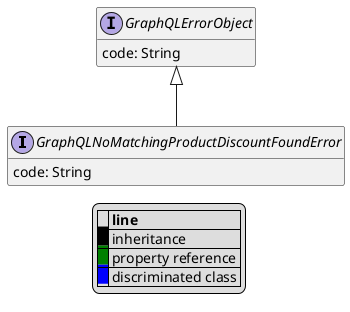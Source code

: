 @startuml

hide empty fields
hide empty methods
legend
|= |= line |
|<back:black>   </back>| inheritance |
|<back:green>   </back>| property reference |
|<back:blue>   </back>| discriminated class |
endlegend
interface GraphQLNoMatchingProductDiscountFoundError [[GraphQLNoMatchingProductDiscountFoundError.svg]] extends GraphQLErrorObject {
    code: String
}
interface GraphQLErrorObject [[GraphQLErrorObject.svg]]  {
    code: String
}





@enduml
